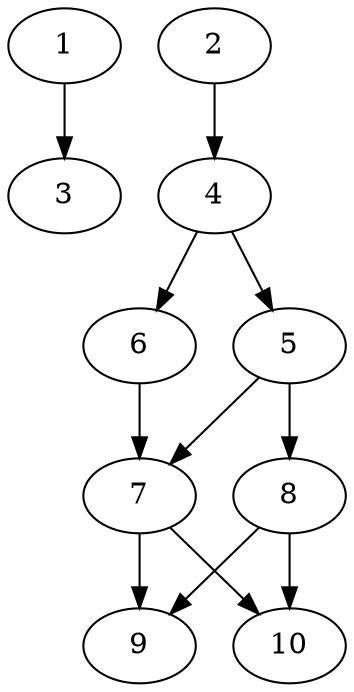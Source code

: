 // DAG automatically generated by daggen at Thu Oct  3 13:58:04 2019
// ./daggen --dot -n 10 --ccr 0.3 --fat 0.5 --regular 0.7 --density 0.9 --mindata 5242880 --maxdata 52428800 
digraph G {
  1 [size="65638400", alpha="0.15", expect_size="19691520"] 
  1 -> 3 [size ="19691520"]
  2 [size="154115413", alpha="0.02", expect_size="46234624"] 
  2 -> 4 [size ="46234624"]
  3 [size="122801493", alpha="0.16", expect_size="36840448"] 
  4 [size="153968640", alpha="0.02", expect_size="46190592"] 
  4 -> 5 [size ="46190592"]
  4 -> 6 [size ="46190592"]
  5 [size="109994667", alpha="0.06", expect_size="32998400"] 
  5 -> 7 [size ="32998400"]
  5 -> 8 [size ="32998400"]
  6 [size="146042880", alpha="0.08", expect_size="43812864"] 
  6 -> 7 [size ="43812864"]
  7 [size="150893227", alpha="0.03", expect_size="45267968"] 
  7 -> 9 [size ="45267968"]
  7 -> 10 [size ="45267968"]
  8 [size="114619733", alpha="0.06", expect_size="34385920"] 
  8 -> 9 [size ="34385920"]
  8 -> 10 [size ="34385920"]
  9 [size="69283840", alpha="0.09", expect_size="20785152"] 
  10 [size="113411413", alpha="0.18", expect_size="34023424"] 
}
